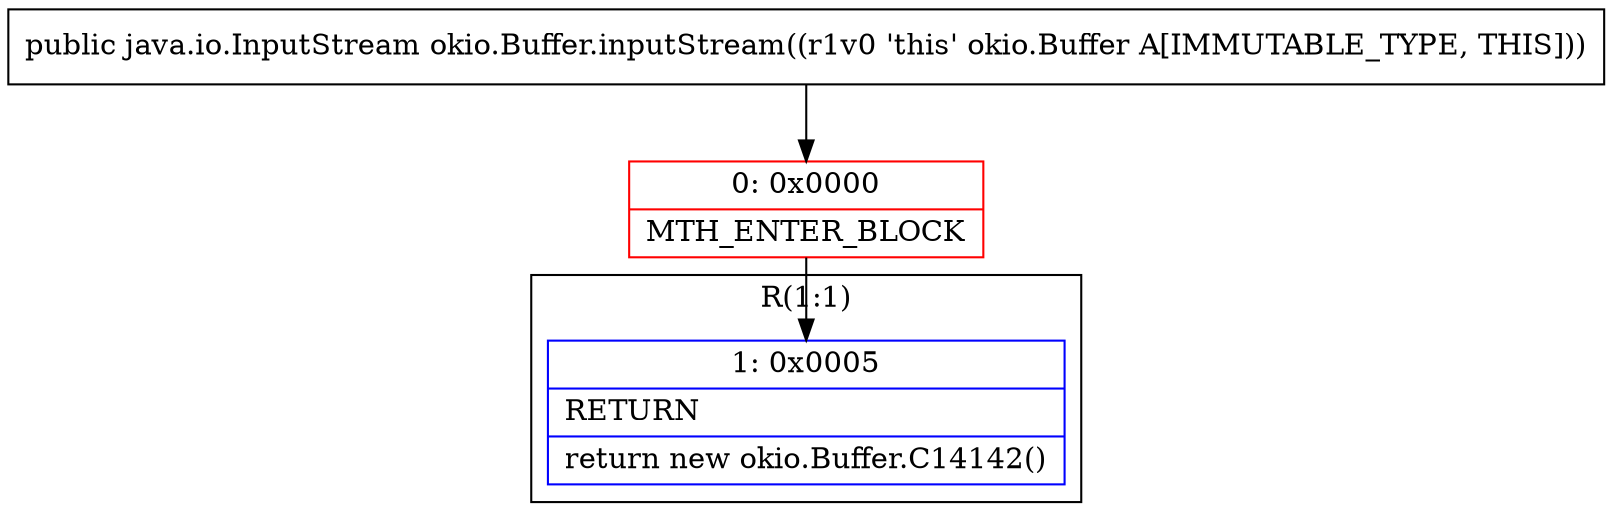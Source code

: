 digraph "CFG forokio.Buffer.inputStream()Ljava\/io\/InputStream;" {
subgraph cluster_Region_1523899233 {
label = "R(1:1)";
node [shape=record,color=blue];
Node_1 [shape=record,label="{1\:\ 0x0005|RETURN\l|return new okio.Buffer.C14142()\l}"];
}
Node_0 [shape=record,color=red,label="{0\:\ 0x0000|MTH_ENTER_BLOCK\l}"];
MethodNode[shape=record,label="{public java.io.InputStream okio.Buffer.inputStream((r1v0 'this' okio.Buffer A[IMMUTABLE_TYPE, THIS])) }"];
MethodNode -> Node_0;
Node_0 -> Node_1;
}

